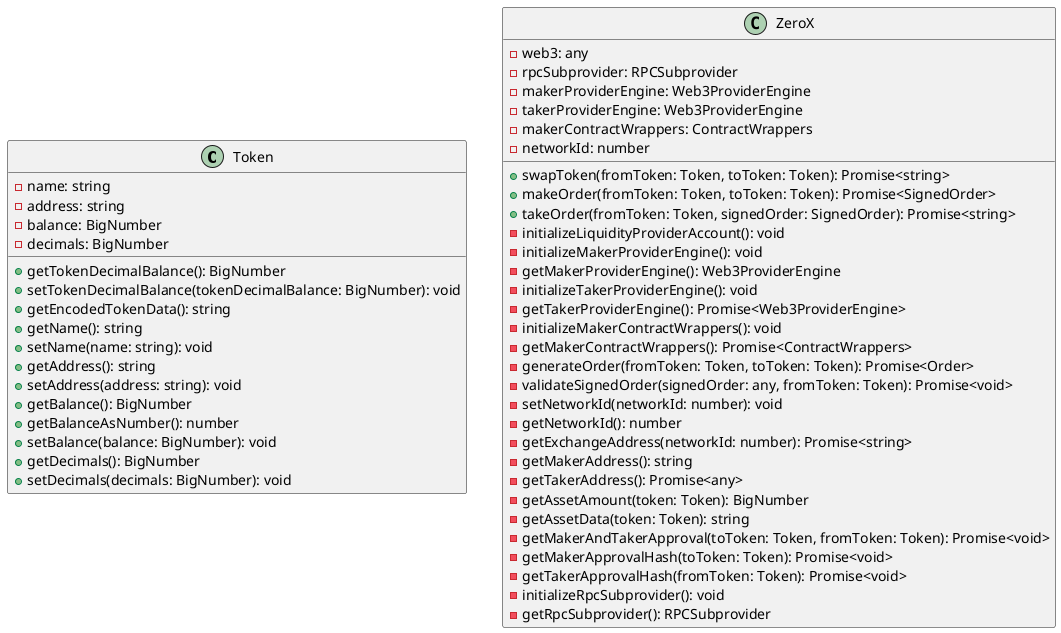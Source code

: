 @startuml
class Token {
    -name: string
    -address: string
    -balance: BigNumber
    -decimals: BigNumber
    +getTokenDecimalBalance(): BigNumber
    +setTokenDecimalBalance(tokenDecimalBalance: BigNumber): void
    +getEncodedTokenData(): string
    +getName(): string
    +setName(name: string): void
    +getAddress(): string
    +setAddress(address: string): void
    +getBalance(): BigNumber
    +getBalanceAsNumber(): number
    +setBalance(balance: BigNumber): void
    +getDecimals(): BigNumber
    +setDecimals(decimals: BigNumber): void
}
class ZeroX {
    -web3: any
    -rpcSubprovider: RPCSubprovider
    -makerProviderEngine: Web3ProviderEngine
    -takerProviderEngine: Web3ProviderEngine
    -makerContractWrappers: ContractWrappers
    -networkId: number
    +swapToken(fromToken: Token, toToken: Token): Promise<string>
    +makeOrder(fromToken: Token, toToken: Token): Promise<SignedOrder>
    +takeOrder(fromToken: Token, signedOrder: SignedOrder): Promise<string>
    -initializeLiquidityProviderAccount(): void
    -initializeMakerProviderEngine(): void
    -getMakerProviderEngine(): Web3ProviderEngine
    -initializeTakerProviderEngine(): void
    -getTakerProviderEngine(): Promise<Web3ProviderEngine>
    -initializeMakerContractWrappers(): void
    -getMakerContractWrappers(): Promise<ContractWrappers>
    -generateOrder(fromToken: Token, toToken: Token): Promise<Order>
    -validateSignedOrder(signedOrder: any, fromToken: Token): Promise<void>
    -setNetworkId(networkId: number): void
    -getNetworkId(): number
    -getExchangeAddress(networkId: number): Promise<string>
    -getMakerAddress(): string
    -getTakerAddress(): Promise<any>
    -getAssetAmount(token: Token): BigNumber
    -getAssetData(token: Token): string
    -getMakerAndTakerApproval(toToken: Token, fromToken: Token): Promise<void>
    -getMakerApprovalHash(toToken: Token): Promise<void>
    -getTakerApprovalHash(fromToken: Token): Promise<void>
    -initializeRpcSubprovider(): void
    -getRpcSubprovider(): RPCSubprovider
}
@enduml